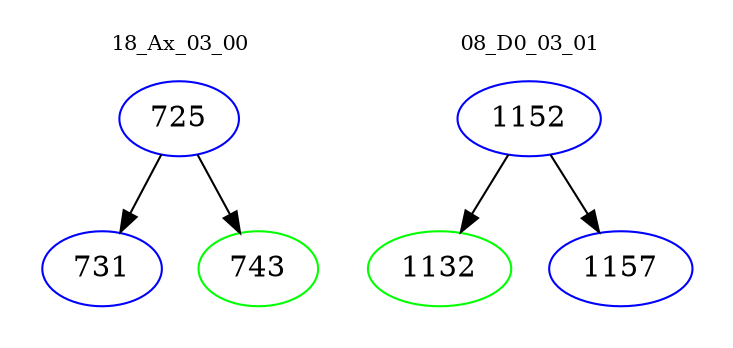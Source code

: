 digraph{
subgraph cluster_0 {
color = white
label = "18_Ax_03_00";
fontsize=10;
T0_725 [label="725", color="blue"]
T0_725 -> T0_731 [color="black"]
T0_731 [label="731", color="blue"]
T0_725 -> T0_743 [color="black"]
T0_743 [label="743", color="green"]
}
subgraph cluster_1 {
color = white
label = "08_D0_03_01";
fontsize=10;
T1_1152 [label="1152", color="blue"]
T1_1152 -> T1_1132 [color="black"]
T1_1132 [label="1132", color="green"]
T1_1152 -> T1_1157 [color="black"]
T1_1157 [label="1157", color="blue"]
}
}
